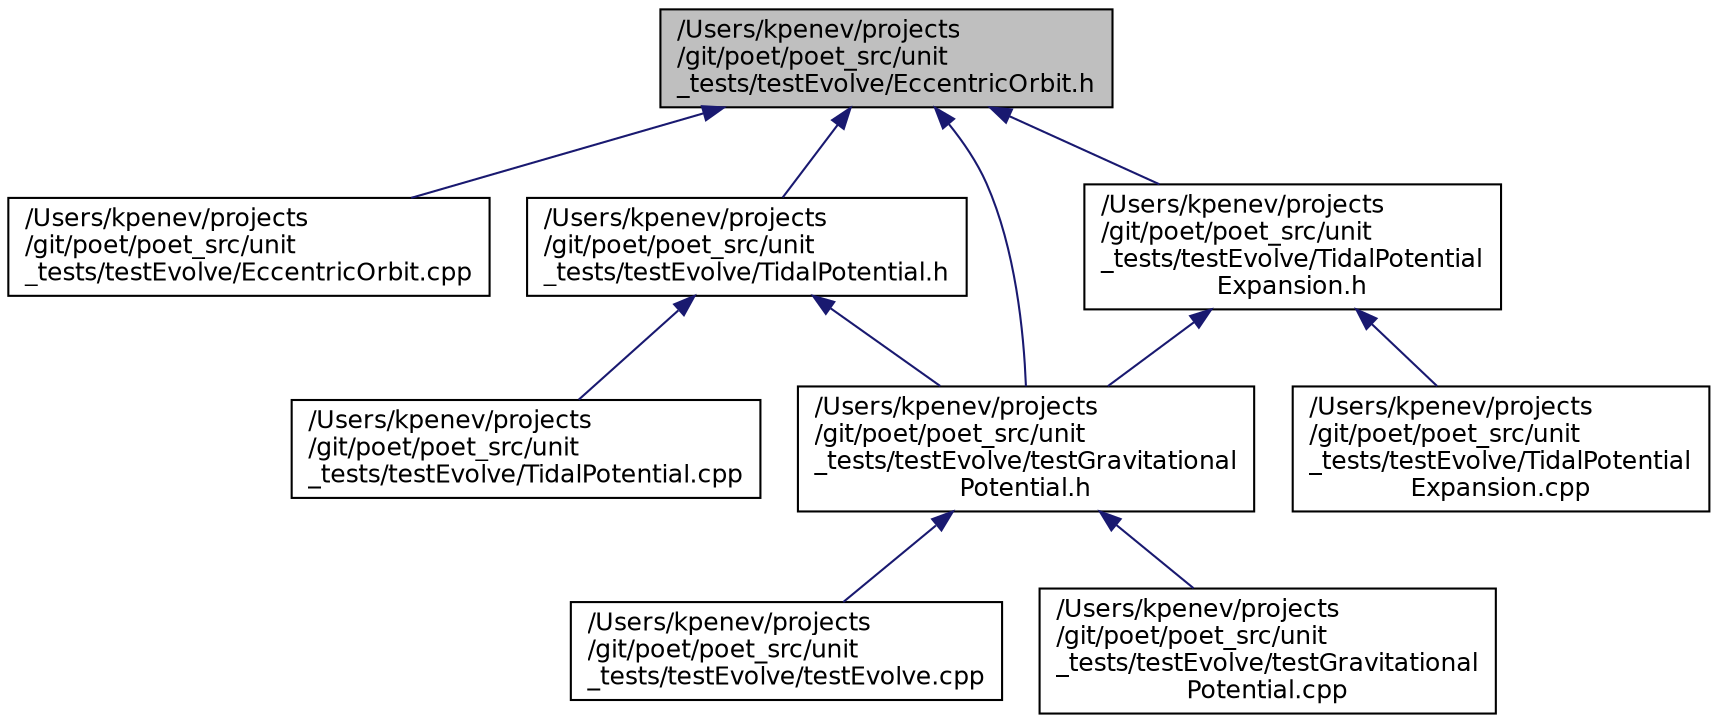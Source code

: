 digraph "/Users/kpenev/projects/git/poet/poet_src/unit_tests/testEvolve/EccentricOrbit.h"
{
 // INTERACTIVE_SVG=YES
  edge [fontname="Helvetica",fontsize="12",labelfontname="Helvetica",labelfontsize="12"];
  node [fontname="Helvetica",fontsize="12",shape=record];
  Node24 [label="/Users/kpenev/projects\l/git/poet/poet_src/unit\l_tests/testEvolve/EccentricOrbit.h",height=0.2,width=0.4,color="black", fillcolor="grey75", style="filled", fontcolor="black"];
  Node24 -> Node25 [dir="back",color="midnightblue",fontsize="12",style="solid",fontname="Helvetica"];
  Node25 [label="/Users/kpenev/projects\l/git/poet/poet_src/unit\l_tests/testEvolve/EccentricOrbit.cpp",height=0.2,width=0.4,color="black", fillcolor="white", style="filled",URL="$EccentricOrbit_8cpp.html",tooltip="Define some of the methods of EccentricyOrbit. "];
  Node24 -> Node26 [dir="back",color="midnightblue",fontsize="12",style="solid",fontname="Helvetica"];
  Node26 [label="/Users/kpenev/projects\l/git/poet/poet_src/unit\l_tests/testEvolve/testGravitational\lPotential.h",height=0.2,width=0.4,color="black", fillcolor="white", style="filled",URL="$testGravitationalPotential_8h.html",tooltip="Unit tests that check the expansion of the gravitational potential vs. analytic expressions. "];
  Node26 -> Node27 [dir="back",color="midnightblue",fontsize="12",style="solid",fontname="Helvetica"];
  Node27 [label="/Users/kpenev/projects\l/git/poet/poet_src/unit\l_tests/testEvolve/testEvolve.cpp",height=0.2,width=0.4,color="black", fillcolor="white", style="filled",URL="$testEvolve_8cpp_source.html"];
  Node26 -> Node28 [dir="back",color="midnightblue",fontsize="12",style="solid",fontname="Helvetica"];
  Node28 [label="/Users/kpenev/projects\l/git/poet/poet_src/unit\l_tests/testEvolve/testGravitational\lPotential.cpp",height=0.2,width=0.4,color="black", fillcolor="white", style="filled",URL="$testGravitationalPotential_8cpp.html",tooltip="Implement the non-inline methods of test_GravitationalPotential. "];
  Node24 -> Node29 [dir="back",color="midnightblue",fontsize="12",style="solid",fontname="Helvetica"];
  Node29 [label="/Users/kpenev/projects\l/git/poet/poet_src/unit\l_tests/testEvolve/TidalPotential.h",height=0.2,width=0.4,color="black", fillcolor="white", style="filled",URL="$TidalPotential_8h.html",tooltip="Declare an interface for calculating the tidal potential due to a companion in an eccentric orbit..."];
  Node29 -> Node26 [dir="back",color="midnightblue",fontsize="12",style="solid",fontname="Helvetica"];
  Node29 -> Node30 [dir="back",color="midnightblue",fontsize="12",style="solid",fontname="Helvetica"];
  Node30 [label="/Users/kpenev/projects\l/git/poet/poet_src/unit\l_tests/testEvolve/TidalPotential.cpp",height=0.2,width=0.4,color="black", fillcolor="white", style="filled",URL="$TidalPotential_8cpp_source.html"];
  Node24 -> Node31 [dir="back",color="midnightblue",fontsize="12",style="solid",fontname="Helvetica"];
  Node31 [label="/Users/kpenev/projects\l/git/poet/poet_src/unit\l_tests/testEvolve/TidalPotential\lExpansion.h",height=0.2,width=0.4,color="black", fillcolor="white", style="filled",URL="$TidalPotentialExpansion_8h.html",tooltip="Declare an interface for evaluating the expansion of the tidal potential. "];
  Node31 -> Node26 [dir="back",color="midnightblue",fontsize="12",style="solid",fontname="Helvetica"];
  Node31 -> Node32 [dir="back",color="midnightblue",fontsize="12",style="solid",fontname="Helvetica"];
  Node32 [label="/Users/kpenev/projects\l/git/poet/poet_src/unit\l_tests/testEvolve/TidalPotential\lExpansion.cpp",height=0.2,width=0.4,color="black", fillcolor="white", style="filled",URL="$TidalPotentialExpansion_8cpp.html",tooltip="Define the functions that sums up the expansion series. "];
}
